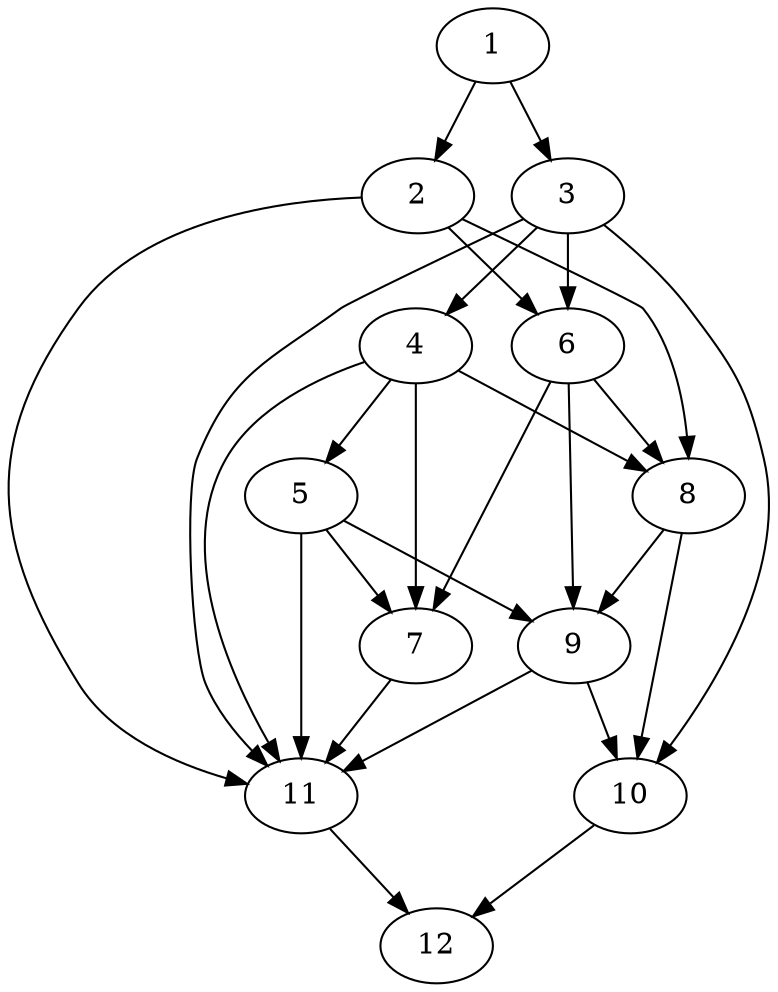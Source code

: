 digraph G {
2->6
2->8
2->11
3->4
3->6
3->10
3->11
4->5
4->7
4->8
4->11
5->7
5->9
5->11
6->7
6->8
6->9
7->11
8->9
8->10
9->10
9->11
10->12
11->12
1->2
1->3
}
